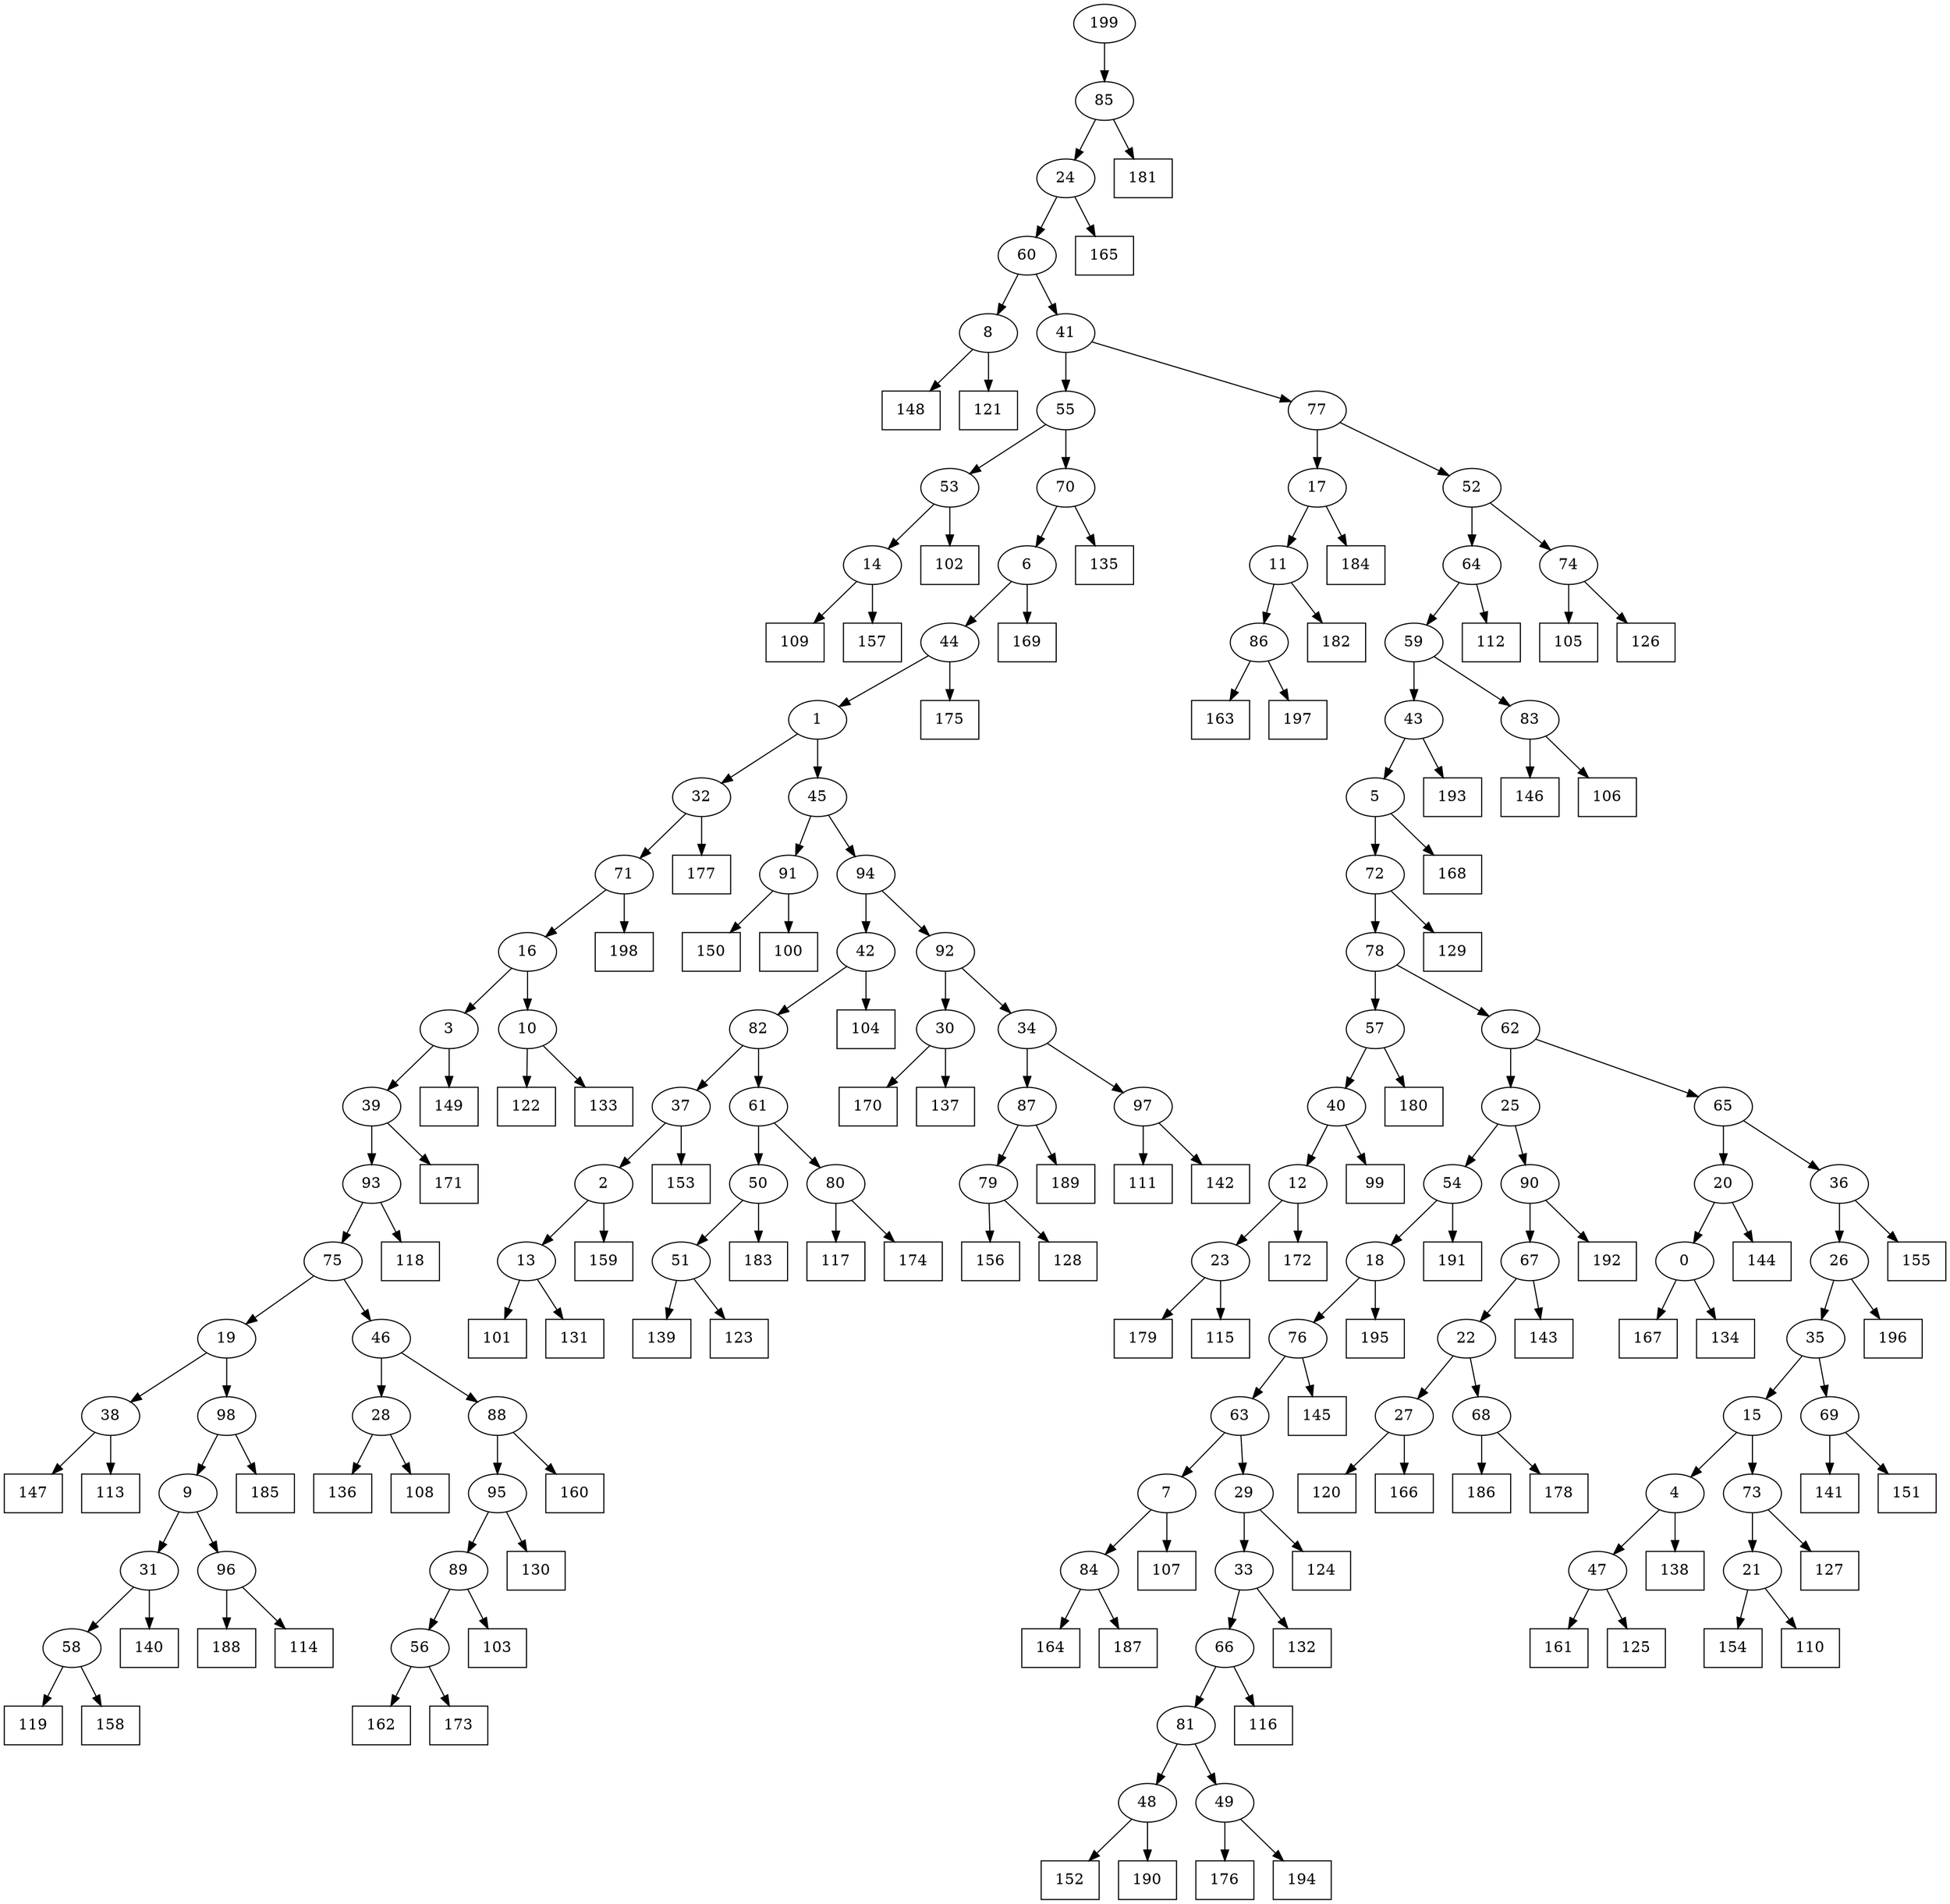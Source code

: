 digraph G {
0[label="0"];
1[label="1"];
2[label="2"];
3[label="3"];
4[label="4"];
5[label="5"];
6[label="6"];
7[label="7"];
8[label="8"];
9[label="9"];
10[label="10"];
11[label="11"];
12[label="12"];
13[label="13"];
14[label="14"];
15[label="15"];
16[label="16"];
17[label="17"];
18[label="18"];
19[label="19"];
20[label="20"];
21[label="21"];
22[label="22"];
23[label="23"];
24[label="24"];
25[label="25"];
26[label="26"];
27[label="27"];
28[label="28"];
29[label="29"];
30[label="30"];
31[label="31"];
32[label="32"];
33[label="33"];
34[label="34"];
35[label="35"];
36[label="36"];
37[label="37"];
38[label="38"];
39[label="39"];
40[label="40"];
41[label="41"];
42[label="42"];
43[label="43"];
44[label="44"];
45[label="45"];
46[label="46"];
47[label="47"];
48[label="48"];
49[label="49"];
50[label="50"];
51[label="51"];
52[label="52"];
53[label="53"];
54[label="54"];
55[label="55"];
56[label="56"];
57[label="57"];
58[label="58"];
59[label="59"];
60[label="60"];
61[label="61"];
62[label="62"];
63[label="63"];
64[label="64"];
65[label="65"];
66[label="66"];
67[label="67"];
68[label="68"];
69[label="69"];
70[label="70"];
71[label="71"];
72[label="72"];
73[label="73"];
74[label="74"];
75[label="75"];
76[label="76"];
77[label="77"];
78[label="78"];
79[label="79"];
80[label="80"];
81[label="81"];
82[label="82"];
83[label="83"];
84[label="84"];
85[label="85"];
86[label="86"];
87[label="87"];
88[label="88"];
89[label="89"];
90[label="90"];
91[label="91"];
92[label="92"];
93[label="93"];
94[label="94"];
95[label="95"];
96[label="96"];
97[label="97"];
98[label="98"];
99[shape=box,label="163"];
100[shape=box,label="105"];
101[shape=box,label="111"];
102[shape=box,label="150"];
103[shape=box,label="182"];
104[shape=box,label="161"];
105[shape=box,label="122"];
106[shape=box,label="181"];
107[shape=box,label="193"];
108[shape=box,label="188"];
109[shape=box,label="148"];
110[shape=box,label="120"];
111[shape=box,label="136"];
112[shape=box,label="160"];
113[shape=box,label="172"];
114[shape=box,label="141"];
115[shape=box,label="167"];
116[shape=box,label="104"];
117[shape=box,label="184"];
118[shape=box,label="162"];
119[shape=box,label="154"];
120[shape=box,label="179"];
121[shape=box,label="117"];
122[shape=box,label="133"];
123[shape=box,label="103"];
124[shape=box,label="109"];
125[shape=box,label="159"];
126[shape=box,label="132"];
127[shape=box,label="146"];
128[shape=box,label="175"];
129[shape=box,label="106"];
130[shape=box,label="191"];
131[shape=box,label="135"];
132[shape=box,label="140"];
133[shape=box,label="101"];
134[shape=box,label="118"];
135[shape=box,label="168"];
136[shape=box,label="183"];
137[shape=box,label="170"];
138[shape=box,label="121"];
139[shape=box,label="137"];
140[shape=box,label="192"];
141[shape=box,label="176"];
142[shape=box,label="186"];
143[shape=box,label="196"];
144[shape=box,label="139"];
145[shape=box,label="153"];
146[shape=box,label="138"];
147[shape=box,label="197"];
148[shape=box,label="127"];
149[shape=box,label="157"];
150[shape=box,label="169"];
151[shape=box,label="130"];
152[shape=box,label="165"];
153[shape=box,label="115"];
154[shape=box,label="99"];
155[shape=box,label="195"];
156[shape=box,label="147"];
157[shape=box,label="102"];
158[shape=box,label="173"];
159[shape=box,label="112"];
160[shape=box,label="142"];
161[shape=box,label="164"];
162[shape=box,label="189"];
163[shape=box,label="152"];
164[shape=box,label="178"];
165[shape=box,label="119"];
166[shape=box,label="110"];
167[shape=box,label="156"];
168[shape=box,label="143"];
169[shape=box,label="123"];
170[shape=box,label="134"];
171[shape=box,label="129"];
172[shape=box,label="166"];
173[shape=box,label="187"];
174[shape=box,label="108"];
175[shape=box,label="100"];
176[shape=box,label="177"];
177[shape=box,label="113"];
178[shape=box,label="116"];
179[shape=box,label="190"];
180[shape=box,label="180"];
181[shape=box,label="107"];
182[shape=box,label="185"];
183[shape=box,label="114"];
184[shape=box,label="174"];
185[shape=box,label="155"];
186[shape=box,label="149"];
187[shape=box,label="125"];
188[shape=box,label="131"];
189[shape=box,label="128"];
190[shape=box,label="194"];
191[shape=box,label="126"];
192[shape=box,label="145"];
193[shape=box,label="144"];
194[shape=box,label="151"];
195[shape=box,label="158"];
196[shape=box,label="171"];
197[shape=box,label="124"];
198[shape=box,label="198"];
199[label="199"];
89->123 ;
85->106 ;
47->187 ;
7->181 ;
68->142 ;
80->184 ;
11->103 ;
96->108 ;
5->135 ;
88->112 ;
56->118 ;
84->173 ;
39->196 ;
58->195 ;
48->179 ;
2->13 ;
61->80 ;
80->121 ;
79->167 ;
74->191 ;
30->139 ;
33->126 ;
65->20 ;
20->193 ;
93->134 ;
10->105 ;
87->162 ;
21->166 ;
38->177 ;
87->79 ;
79->189 ;
54->130 ;
37->145 ;
49->190 ;
75->19 ;
2->125 ;
73->21 ;
56->158 ;
71->16 ;
42->116 ;
52->74 ;
74->100 ;
36->185 ;
29->33 ;
27->172 ;
34->87 ;
45->91 ;
70->131 ;
26->143 ;
63->29 ;
98->9 ;
14->124 ;
3->39 ;
12->113 ;
24->152 ;
90->140 ;
97->160 ;
91->175 ;
84->161 ;
18->155 ;
53->14 ;
20->0 ;
0->115 ;
23->153 ;
76->63 ;
41->55 ;
3->186 ;
14->149 ;
78->62 ;
62->25 ;
37->2 ;
30->137 ;
26->35 ;
48->163 ;
95->151 ;
21->119 ;
9->31 ;
199->85 ;
88->95 ;
60->41 ;
13->188 ;
43->107 ;
10->122 ;
81->49 ;
6->150 ;
22->68 ;
91->102 ;
93->75 ;
29->197 ;
39->93 ;
75->46 ;
16->3 ;
17->117 ;
65->36 ;
36->26 ;
18->76 ;
76->192 ;
25->90 ;
92->34 ;
31->132 ;
85->24 ;
24->60 ;
83->127 ;
72->171 ;
58->165 ;
98->182 ;
62->65 ;
34->97 ;
97->101 ;
72->78 ;
77->17 ;
19->38 ;
38->156 ;
59->43 ;
73->148 ;
82->61 ;
63->7 ;
7->84 ;
27->110 ;
25->54 ;
54->18 ;
86->99 ;
28->111 ;
51->169 ;
69->114 ;
9->96 ;
96->183 ;
28->174 ;
15->73 ;
23->120 ;
13->133 ;
35->15 ;
57->180 ;
45->94 ;
94->42 ;
8->109 ;
41->77 ;
42->82 ;
82->37 ;
64->59 ;
59->83 ;
64->159 ;
33->66 ;
55->53 ;
53->157 ;
95->89 ;
31->58 ;
43->5 ;
5->72 ;
50->51 ;
51->144 ;
61->50 ;
50->136 ;
66->178 ;
44->1 ;
86->147 ;
4->47 ;
47->104 ;
89->56 ;
67->22 ;
22->27 ;
19->98 ;
6->44 ;
44->128 ;
66->81 ;
81->48 ;
35->69 ;
69->194 ;
68->164 ;
77->52 ;
52->64 ;
0->170 ;
60->8 ;
8->138 ;
46->88 ;
94->92 ;
92->30 ;
55->70 ;
70->6 ;
49->141 ;
71->198 ;
32->176 ;
90->67 ;
67->168 ;
83->129 ;
17->11 ;
11->86 ;
1->45 ;
40->12 ;
12->23 ;
78->57 ;
57->40 ;
40->154 ;
16->10 ;
1->32 ;
32->71 ;
46->28 ;
15->4 ;
4->146 ;
}
